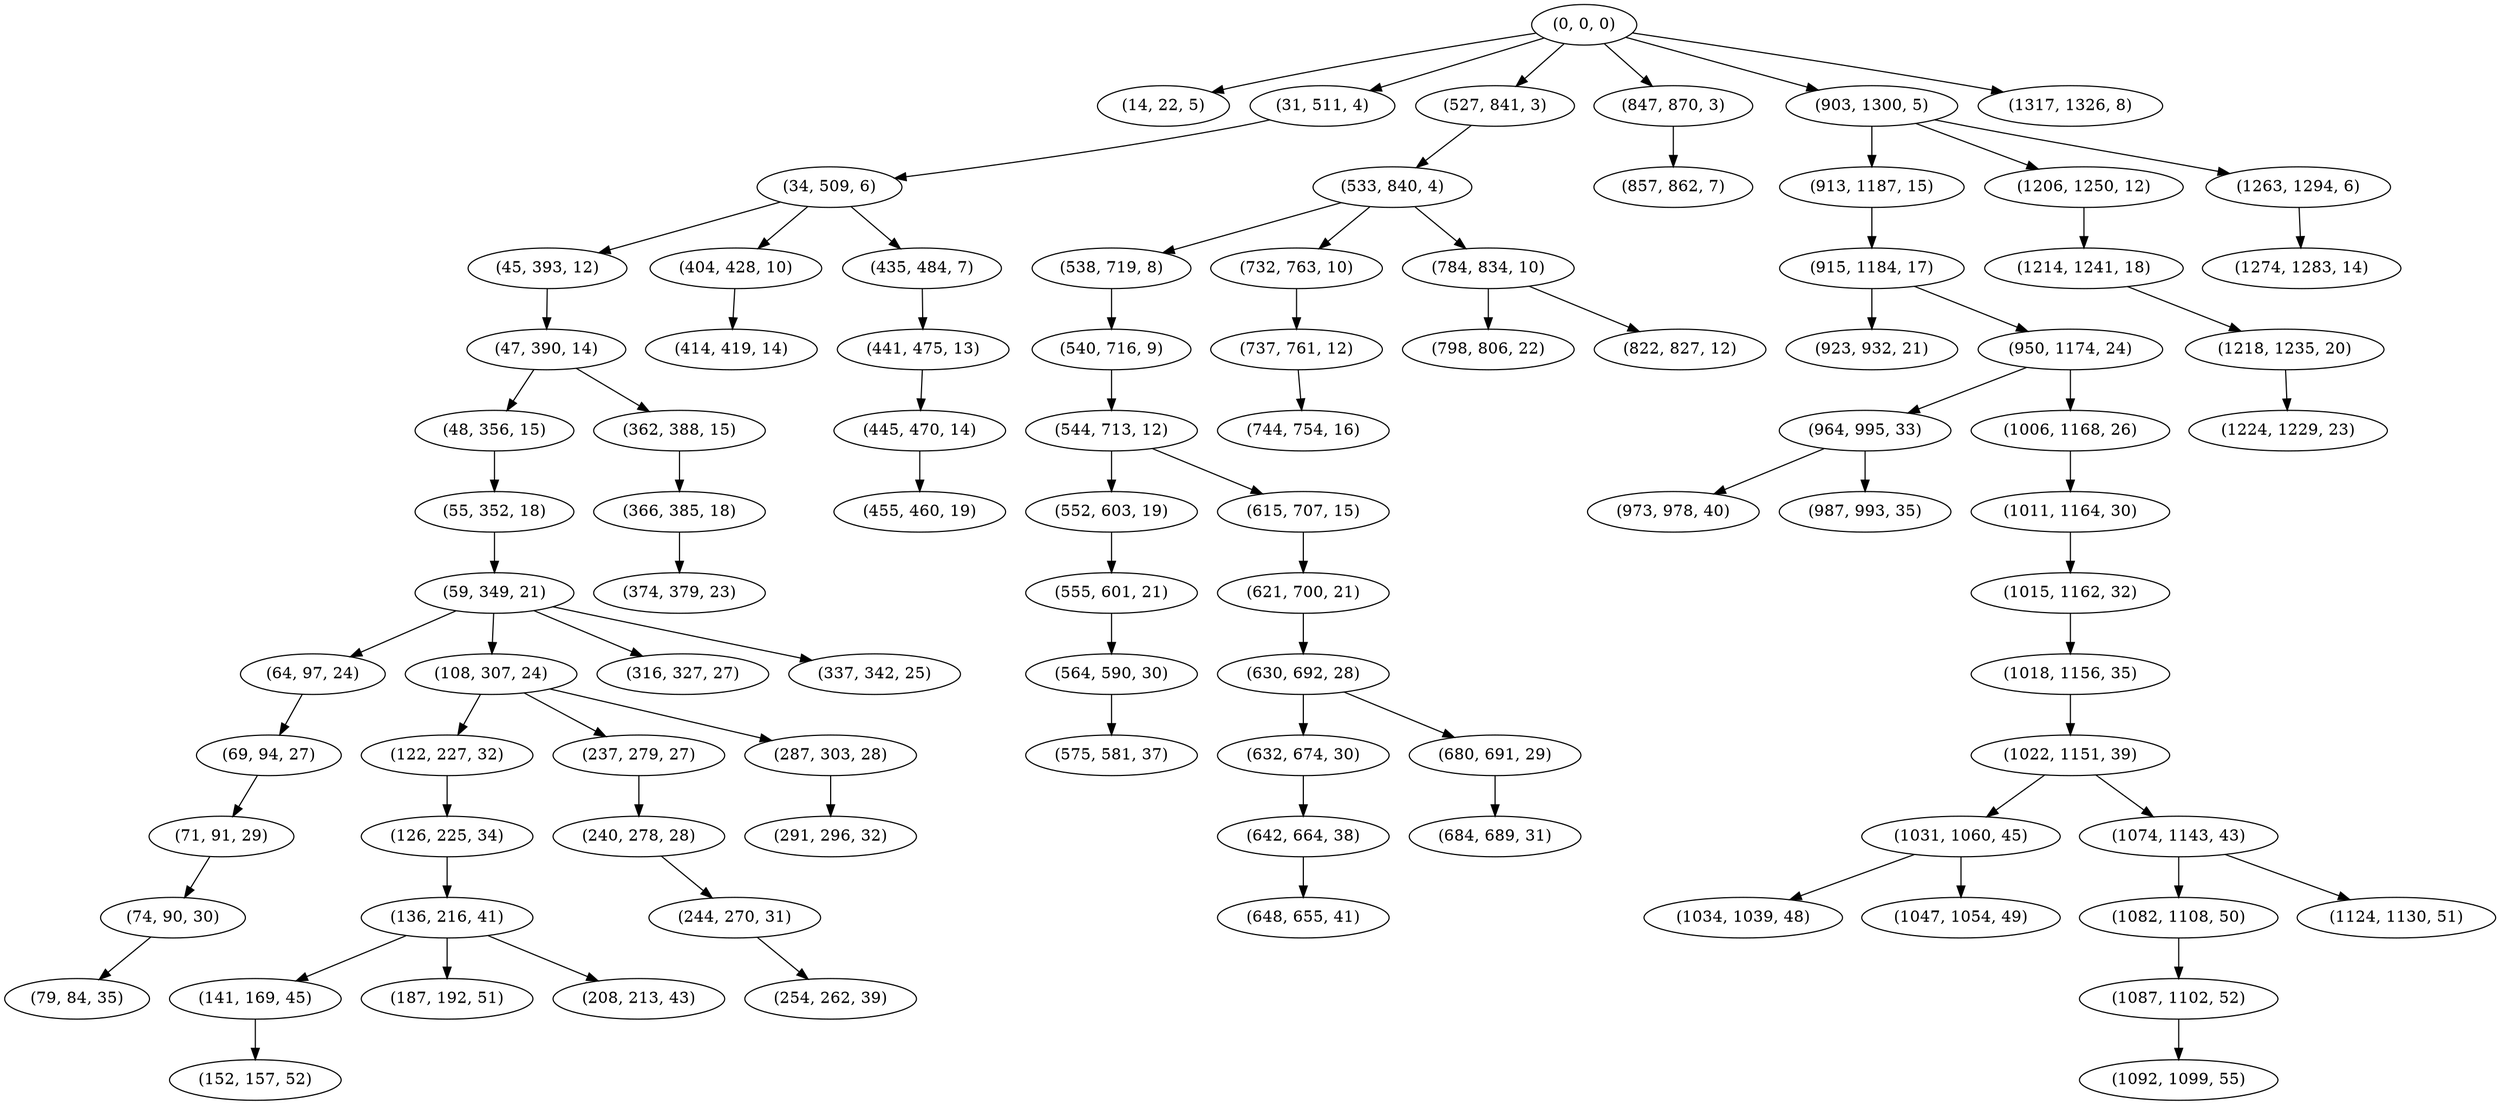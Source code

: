 digraph tree {
    "(0, 0, 0)";
    "(14, 22, 5)";
    "(31, 511, 4)";
    "(34, 509, 6)";
    "(45, 393, 12)";
    "(47, 390, 14)";
    "(48, 356, 15)";
    "(55, 352, 18)";
    "(59, 349, 21)";
    "(64, 97, 24)";
    "(69, 94, 27)";
    "(71, 91, 29)";
    "(74, 90, 30)";
    "(79, 84, 35)";
    "(108, 307, 24)";
    "(122, 227, 32)";
    "(126, 225, 34)";
    "(136, 216, 41)";
    "(141, 169, 45)";
    "(152, 157, 52)";
    "(187, 192, 51)";
    "(208, 213, 43)";
    "(237, 279, 27)";
    "(240, 278, 28)";
    "(244, 270, 31)";
    "(254, 262, 39)";
    "(287, 303, 28)";
    "(291, 296, 32)";
    "(316, 327, 27)";
    "(337, 342, 25)";
    "(362, 388, 15)";
    "(366, 385, 18)";
    "(374, 379, 23)";
    "(404, 428, 10)";
    "(414, 419, 14)";
    "(435, 484, 7)";
    "(441, 475, 13)";
    "(445, 470, 14)";
    "(455, 460, 19)";
    "(527, 841, 3)";
    "(533, 840, 4)";
    "(538, 719, 8)";
    "(540, 716, 9)";
    "(544, 713, 12)";
    "(552, 603, 19)";
    "(555, 601, 21)";
    "(564, 590, 30)";
    "(575, 581, 37)";
    "(615, 707, 15)";
    "(621, 700, 21)";
    "(630, 692, 28)";
    "(632, 674, 30)";
    "(642, 664, 38)";
    "(648, 655, 41)";
    "(680, 691, 29)";
    "(684, 689, 31)";
    "(732, 763, 10)";
    "(737, 761, 12)";
    "(744, 754, 16)";
    "(784, 834, 10)";
    "(798, 806, 22)";
    "(822, 827, 12)";
    "(847, 870, 3)";
    "(857, 862, 7)";
    "(903, 1300, 5)";
    "(913, 1187, 15)";
    "(915, 1184, 17)";
    "(923, 932, 21)";
    "(950, 1174, 24)";
    "(964, 995, 33)";
    "(973, 978, 40)";
    "(987, 993, 35)";
    "(1006, 1168, 26)";
    "(1011, 1164, 30)";
    "(1015, 1162, 32)";
    "(1018, 1156, 35)";
    "(1022, 1151, 39)";
    "(1031, 1060, 45)";
    "(1034, 1039, 48)";
    "(1047, 1054, 49)";
    "(1074, 1143, 43)";
    "(1082, 1108, 50)";
    "(1087, 1102, 52)";
    "(1092, 1099, 55)";
    "(1124, 1130, 51)";
    "(1206, 1250, 12)";
    "(1214, 1241, 18)";
    "(1218, 1235, 20)";
    "(1224, 1229, 23)";
    "(1263, 1294, 6)";
    "(1274, 1283, 14)";
    "(1317, 1326, 8)";
    "(0, 0, 0)" -> "(14, 22, 5)";
    "(0, 0, 0)" -> "(31, 511, 4)";
    "(0, 0, 0)" -> "(527, 841, 3)";
    "(0, 0, 0)" -> "(847, 870, 3)";
    "(0, 0, 0)" -> "(903, 1300, 5)";
    "(0, 0, 0)" -> "(1317, 1326, 8)";
    "(31, 511, 4)" -> "(34, 509, 6)";
    "(34, 509, 6)" -> "(45, 393, 12)";
    "(34, 509, 6)" -> "(404, 428, 10)";
    "(34, 509, 6)" -> "(435, 484, 7)";
    "(45, 393, 12)" -> "(47, 390, 14)";
    "(47, 390, 14)" -> "(48, 356, 15)";
    "(47, 390, 14)" -> "(362, 388, 15)";
    "(48, 356, 15)" -> "(55, 352, 18)";
    "(55, 352, 18)" -> "(59, 349, 21)";
    "(59, 349, 21)" -> "(64, 97, 24)";
    "(59, 349, 21)" -> "(108, 307, 24)";
    "(59, 349, 21)" -> "(316, 327, 27)";
    "(59, 349, 21)" -> "(337, 342, 25)";
    "(64, 97, 24)" -> "(69, 94, 27)";
    "(69, 94, 27)" -> "(71, 91, 29)";
    "(71, 91, 29)" -> "(74, 90, 30)";
    "(74, 90, 30)" -> "(79, 84, 35)";
    "(108, 307, 24)" -> "(122, 227, 32)";
    "(108, 307, 24)" -> "(237, 279, 27)";
    "(108, 307, 24)" -> "(287, 303, 28)";
    "(122, 227, 32)" -> "(126, 225, 34)";
    "(126, 225, 34)" -> "(136, 216, 41)";
    "(136, 216, 41)" -> "(141, 169, 45)";
    "(136, 216, 41)" -> "(187, 192, 51)";
    "(136, 216, 41)" -> "(208, 213, 43)";
    "(141, 169, 45)" -> "(152, 157, 52)";
    "(237, 279, 27)" -> "(240, 278, 28)";
    "(240, 278, 28)" -> "(244, 270, 31)";
    "(244, 270, 31)" -> "(254, 262, 39)";
    "(287, 303, 28)" -> "(291, 296, 32)";
    "(362, 388, 15)" -> "(366, 385, 18)";
    "(366, 385, 18)" -> "(374, 379, 23)";
    "(404, 428, 10)" -> "(414, 419, 14)";
    "(435, 484, 7)" -> "(441, 475, 13)";
    "(441, 475, 13)" -> "(445, 470, 14)";
    "(445, 470, 14)" -> "(455, 460, 19)";
    "(527, 841, 3)" -> "(533, 840, 4)";
    "(533, 840, 4)" -> "(538, 719, 8)";
    "(533, 840, 4)" -> "(732, 763, 10)";
    "(533, 840, 4)" -> "(784, 834, 10)";
    "(538, 719, 8)" -> "(540, 716, 9)";
    "(540, 716, 9)" -> "(544, 713, 12)";
    "(544, 713, 12)" -> "(552, 603, 19)";
    "(544, 713, 12)" -> "(615, 707, 15)";
    "(552, 603, 19)" -> "(555, 601, 21)";
    "(555, 601, 21)" -> "(564, 590, 30)";
    "(564, 590, 30)" -> "(575, 581, 37)";
    "(615, 707, 15)" -> "(621, 700, 21)";
    "(621, 700, 21)" -> "(630, 692, 28)";
    "(630, 692, 28)" -> "(632, 674, 30)";
    "(630, 692, 28)" -> "(680, 691, 29)";
    "(632, 674, 30)" -> "(642, 664, 38)";
    "(642, 664, 38)" -> "(648, 655, 41)";
    "(680, 691, 29)" -> "(684, 689, 31)";
    "(732, 763, 10)" -> "(737, 761, 12)";
    "(737, 761, 12)" -> "(744, 754, 16)";
    "(784, 834, 10)" -> "(798, 806, 22)";
    "(784, 834, 10)" -> "(822, 827, 12)";
    "(847, 870, 3)" -> "(857, 862, 7)";
    "(903, 1300, 5)" -> "(913, 1187, 15)";
    "(903, 1300, 5)" -> "(1206, 1250, 12)";
    "(903, 1300, 5)" -> "(1263, 1294, 6)";
    "(913, 1187, 15)" -> "(915, 1184, 17)";
    "(915, 1184, 17)" -> "(923, 932, 21)";
    "(915, 1184, 17)" -> "(950, 1174, 24)";
    "(950, 1174, 24)" -> "(964, 995, 33)";
    "(950, 1174, 24)" -> "(1006, 1168, 26)";
    "(964, 995, 33)" -> "(973, 978, 40)";
    "(964, 995, 33)" -> "(987, 993, 35)";
    "(1006, 1168, 26)" -> "(1011, 1164, 30)";
    "(1011, 1164, 30)" -> "(1015, 1162, 32)";
    "(1015, 1162, 32)" -> "(1018, 1156, 35)";
    "(1018, 1156, 35)" -> "(1022, 1151, 39)";
    "(1022, 1151, 39)" -> "(1031, 1060, 45)";
    "(1022, 1151, 39)" -> "(1074, 1143, 43)";
    "(1031, 1060, 45)" -> "(1034, 1039, 48)";
    "(1031, 1060, 45)" -> "(1047, 1054, 49)";
    "(1074, 1143, 43)" -> "(1082, 1108, 50)";
    "(1074, 1143, 43)" -> "(1124, 1130, 51)";
    "(1082, 1108, 50)" -> "(1087, 1102, 52)";
    "(1087, 1102, 52)" -> "(1092, 1099, 55)";
    "(1206, 1250, 12)" -> "(1214, 1241, 18)";
    "(1214, 1241, 18)" -> "(1218, 1235, 20)";
    "(1218, 1235, 20)" -> "(1224, 1229, 23)";
    "(1263, 1294, 6)" -> "(1274, 1283, 14)";
}
